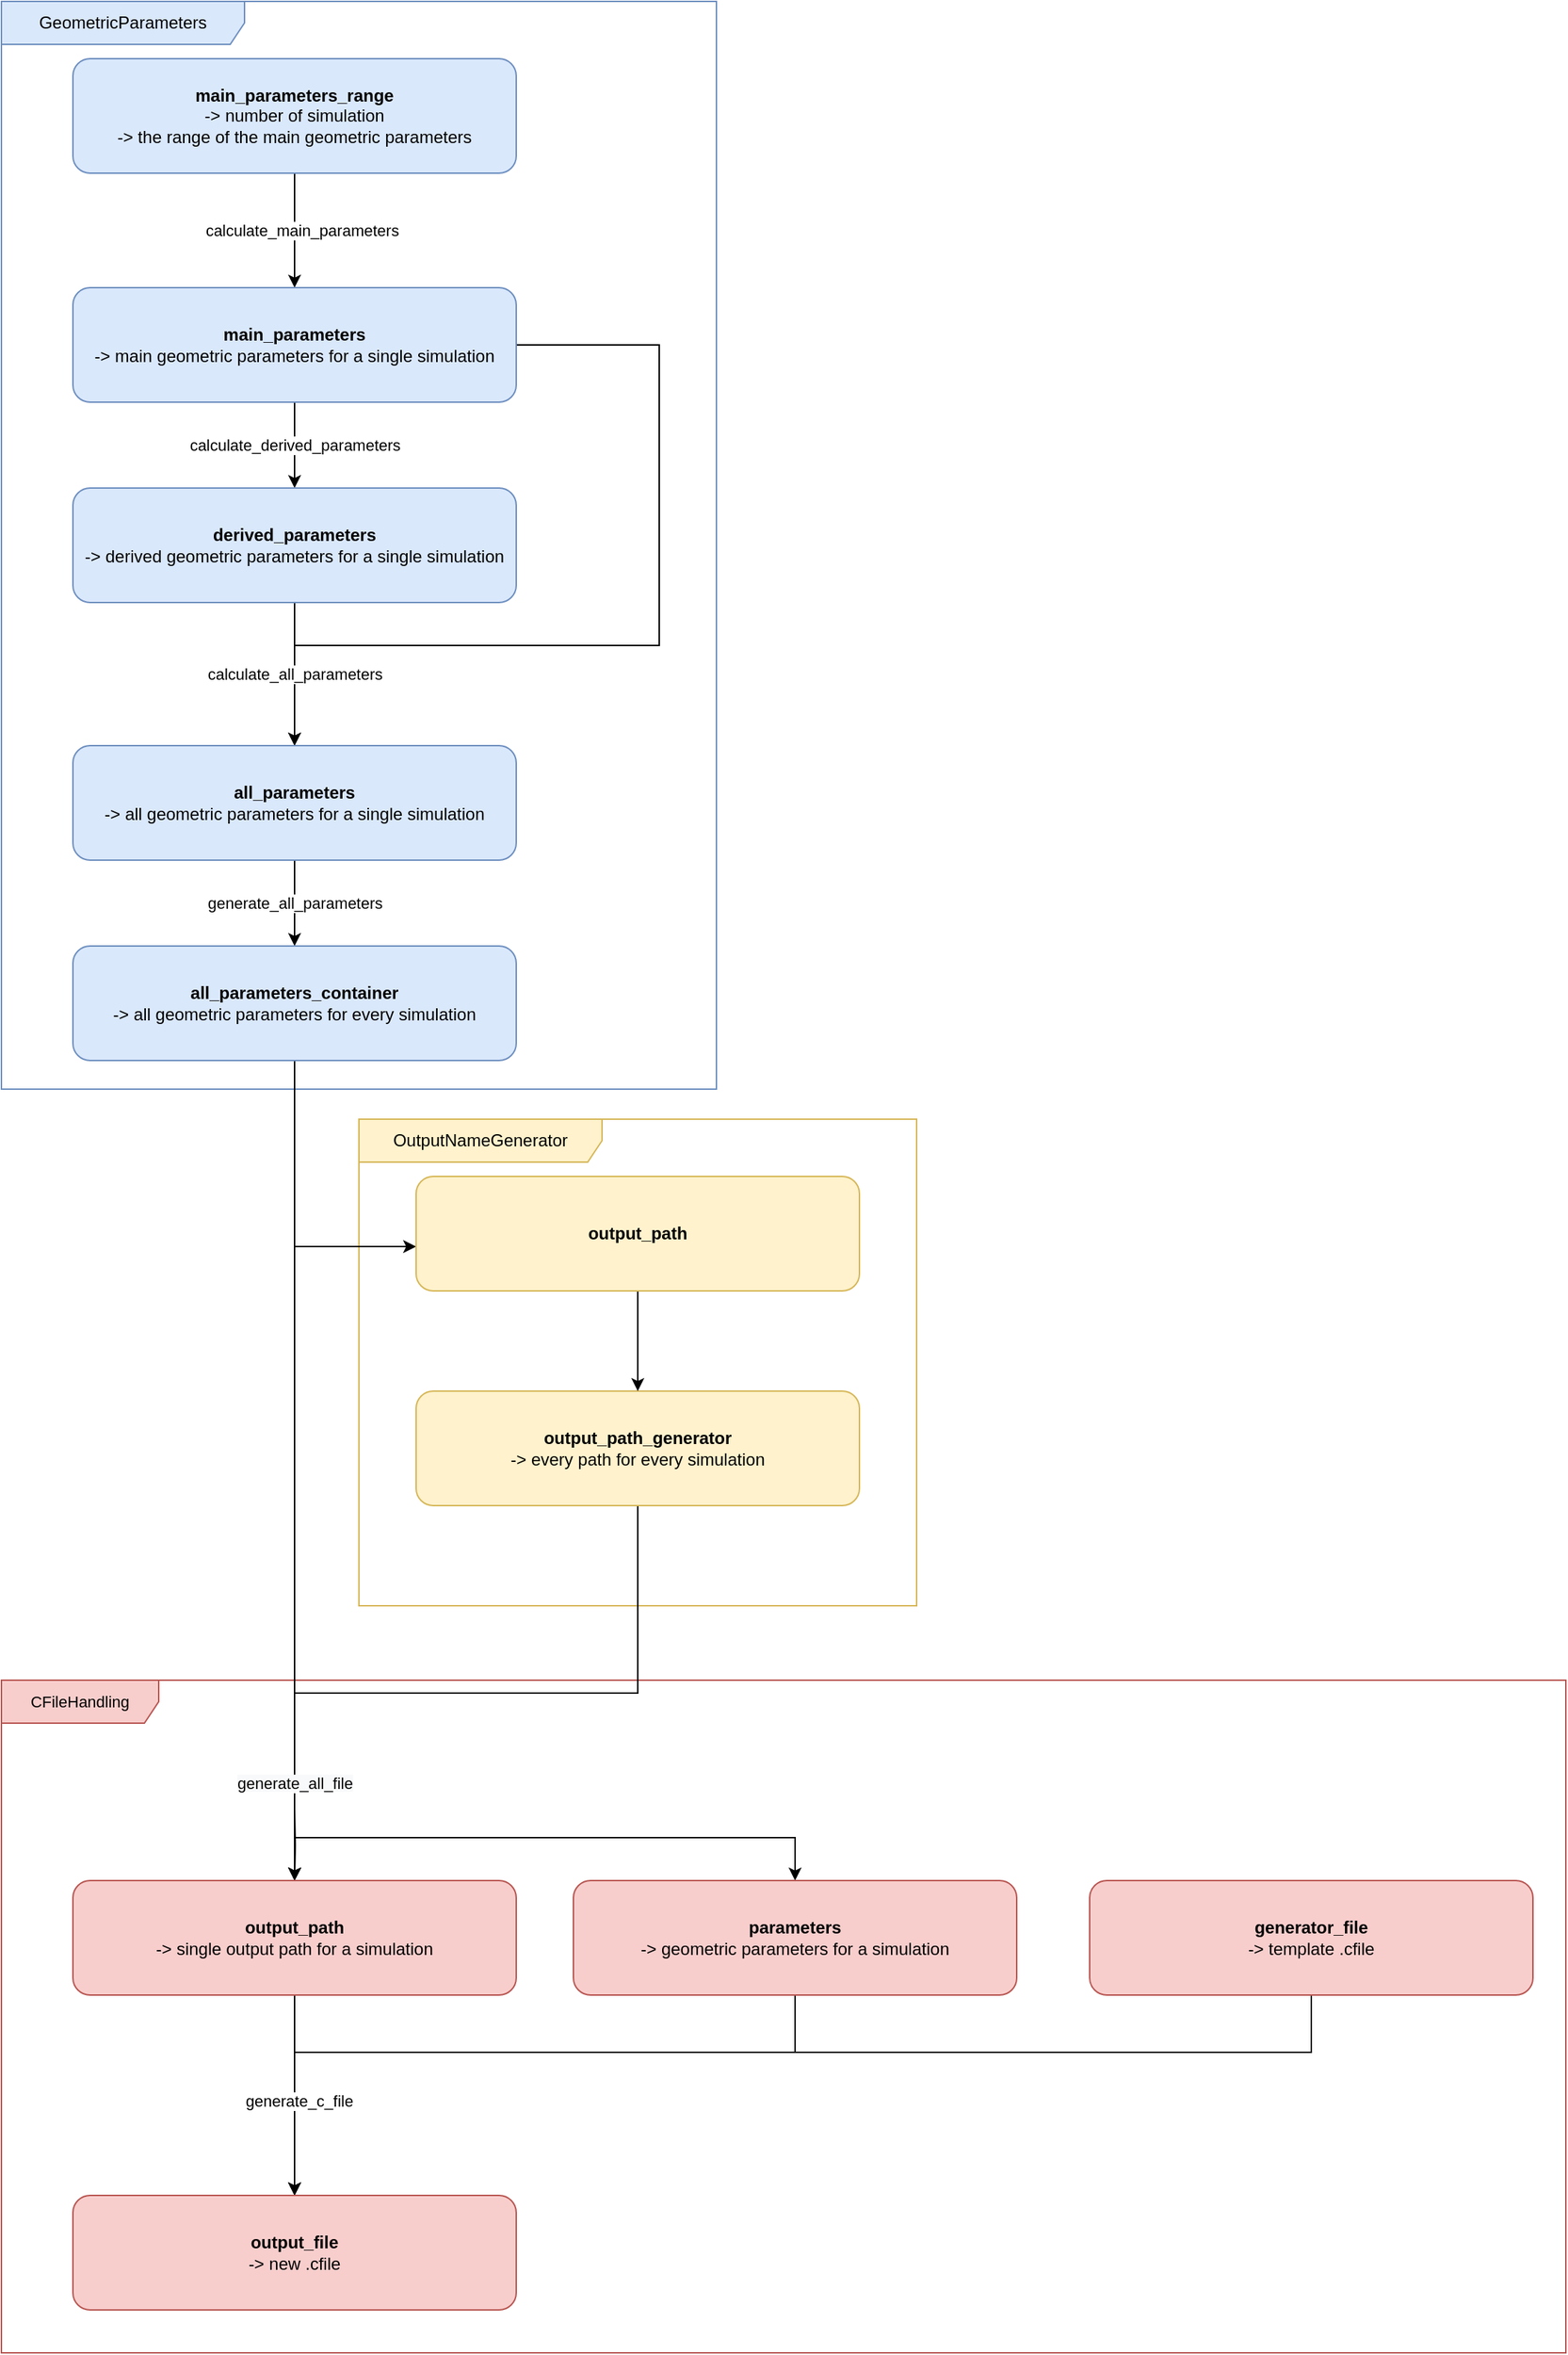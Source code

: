 <mxfile version="16.5.1" type="device"><diagram id="bmzdu6WkqzpIJkwql9MH" name="1 oldal"><mxGraphModel dx="2031" dy="1236" grid="0" gridSize="10" guides="1" tooltips="1" connect="1" arrows="1" fold="1" page="0" pageScale="1" pageWidth="827" pageHeight="1169" math="0" shadow="0"><root><mxCell id="0"/><mxCell id="1" parent="0"/><mxCell id="c2Bi8Wgz20WyUbDw_y-p-40" value="CFileHandling" style="shape=umlFrame;whiteSpace=wrap;html=1;fontSize=11;width=110;height=30;fillColor=#f8cecc;strokeColor=#b85450;" vertex="1" parent="1"><mxGeometry x="170" y="1363" width="1094" height="470" as="geometry"/></mxCell><mxCell id="c2Bi8Wgz20WyUbDw_y-p-23" value="OutputNameGenerator" style="shape=umlFrame;whiteSpace=wrap;html=1;fillColor=#fff2cc;strokeColor=#d6b656;width=170;height=30;" vertex="1" parent="1"><mxGeometry x="420" y="971" width="390" height="340" as="geometry"/></mxCell><mxCell id="c2Bi8Wgz20WyUbDw_y-p-18" value="GeometricParameters" style="shape=umlFrame;whiteSpace=wrap;html=1;fillColor=#dae8fc;strokeColor=#6c8ebf;width=170;height=30;" vertex="1" parent="1"><mxGeometry x="170" y="190" width="500" height="760" as="geometry"/></mxCell><mxCell id="c2Bi8Wgz20WyUbDw_y-p-9" style="edgeStyle=orthogonalEdgeStyle;rounded=0;orthogonalLoop=1;jettySize=auto;html=1;" edge="1" parent="1" source="c2Bi8Wgz20WyUbDw_y-p-1" target="c2Bi8Wgz20WyUbDw_y-p-8"><mxGeometry relative="1" as="geometry"/></mxCell><mxCell id="c2Bi8Wgz20WyUbDw_y-p-10" value="calculate_main_parameters" style="edgeLabel;html=1;align=center;verticalAlign=middle;resizable=0;points=[];" vertex="1" connectable="0" parent="c2Bi8Wgz20WyUbDw_y-p-9"><mxGeometry x="-0.336" y="1" relative="1" as="geometry"><mxPoint x="4" y="13" as="offset"/></mxGeometry></mxCell><mxCell id="c2Bi8Wgz20WyUbDw_y-p-1" value="&lt;b&gt;main_parameters_range&lt;/b&gt;&lt;br&gt;&lt;div&gt;&lt;span&gt;-&amp;gt; number of simulation&lt;/span&gt;&lt;/div&gt;&lt;div&gt;&lt;span&gt;-&amp;gt; the range of the main geometric parameters&lt;/span&gt;&lt;/div&gt;" style="rounded=1;whiteSpace=wrap;html=1;fillColor=#dae8fc;strokeColor=#6c8ebf;" vertex="1" parent="1"><mxGeometry x="220" y="230" width="310" height="80" as="geometry"/></mxCell><mxCell id="c2Bi8Wgz20WyUbDw_y-p-12" value="calculate_derived_parameters" style="edgeStyle=orthogonalEdgeStyle;rounded=0;orthogonalLoop=1;jettySize=auto;html=1;" edge="1" parent="1" source="c2Bi8Wgz20WyUbDw_y-p-8" target="c2Bi8Wgz20WyUbDw_y-p-11"><mxGeometry relative="1" as="geometry"><Array as="points"><mxPoint x="375" y="490"/><mxPoint x="375" y="490"/></Array></mxGeometry></mxCell><mxCell id="c2Bi8Wgz20WyUbDw_y-p-14" style="edgeStyle=orthogonalEdgeStyle;rounded=0;orthogonalLoop=1;jettySize=auto;html=1;" edge="1" parent="1" source="c2Bi8Wgz20WyUbDw_y-p-8" target="c2Bi8Wgz20WyUbDw_y-p-13"><mxGeometry relative="1" as="geometry"><Array as="points"><mxPoint x="630" y="430"/><mxPoint x="630" y="640"/><mxPoint x="375" y="640"/></Array></mxGeometry></mxCell><mxCell id="c2Bi8Wgz20WyUbDw_y-p-8" value="&lt;b&gt;main_parameters&lt;br&gt;&lt;/b&gt;&lt;div&gt;&lt;span&gt;-&amp;gt; main geometric parameters for a single simulation&lt;/span&gt;&lt;/div&gt;" style="rounded=1;whiteSpace=wrap;html=1;fillColor=#dae8fc;strokeColor=#6c8ebf;" vertex="1" parent="1"><mxGeometry x="220" y="390" width="310" height="80" as="geometry"/></mxCell><mxCell id="c2Bi8Wgz20WyUbDw_y-p-15" value="calculate_all_parameters" style="edgeStyle=orthogonalEdgeStyle;rounded=0;orthogonalLoop=1;jettySize=auto;html=1;" edge="1" parent="1" source="c2Bi8Wgz20WyUbDw_y-p-11" target="c2Bi8Wgz20WyUbDw_y-p-13"><mxGeometry relative="1" as="geometry"/></mxCell><mxCell id="c2Bi8Wgz20WyUbDw_y-p-11" value="&lt;b&gt;derived_parameters&lt;/b&gt;&lt;div&gt;&lt;span&gt;-&amp;gt; derived geometric parameters for a single simulation&lt;/span&gt;&lt;/div&gt;" style="rounded=1;whiteSpace=wrap;html=1;fillColor=#dae8fc;strokeColor=#6c8ebf;" vertex="1" parent="1"><mxGeometry x="220" y="530" width="310" height="80" as="geometry"/></mxCell><mxCell id="c2Bi8Wgz20WyUbDw_y-p-17" value="generate_all_parameters" style="edgeStyle=orthogonalEdgeStyle;rounded=0;orthogonalLoop=1;jettySize=auto;html=1;" edge="1" parent="1" source="c2Bi8Wgz20WyUbDw_y-p-13" target="c2Bi8Wgz20WyUbDw_y-p-16"><mxGeometry relative="1" as="geometry"/></mxCell><mxCell id="c2Bi8Wgz20WyUbDw_y-p-13" value="&lt;b&gt;all_parameters&lt;/b&gt;&lt;br&gt;&lt;div&gt;&lt;span&gt;-&amp;gt; all geometric parameters for a single simulation&lt;/span&gt;&lt;/div&gt;" style="rounded=1;whiteSpace=wrap;html=1;fillColor=#dae8fc;strokeColor=#6c8ebf;" vertex="1" parent="1"><mxGeometry x="220" y="710" width="310" height="80" as="geometry"/></mxCell><mxCell id="c2Bi8Wgz20WyUbDw_y-p-38" style="edgeStyle=orthogonalEdgeStyle;rounded=0;orthogonalLoop=1;jettySize=auto;html=1;" edge="1" parent="1" source="c2Bi8Wgz20WyUbDw_y-p-16" target="c2Bi8Wgz20WyUbDw_y-p-28"><mxGeometry relative="1" as="geometry"/></mxCell><mxCell id="c2Bi8Wgz20WyUbDw_y-p-41" style="edgeStyle=orthogonalEdgeStyle;rounded=0;orthogonalLoop=1;jettySize=auto;html=1;fontSize=11;" edge="1" parent="1" source="c2Bi8Wgz20WyUbDw_y-p-16" target="c2Bi8Wgz20WyUbDw_y-p-20"><mxGeometry relative="1" as="geometry"><Array as="points"><mxPoint x="375" y="1060"/></Array></mxGeometry></mxCell><mxCell id="c2Bi8Wgz20WyUbDw_y-p-16" value="&lt;b&gt;all_parameters_container&lt;/b&gt;&lt;br&gt;&lt;div&gt;&lt;span&gt;-&amp;gt; all geometric parameters for every simulation&lt;/span&gt;&lt;/div&gt;" style="rounded=1;whiteSpace=wrap;html=1;fillColor=#dae8fc;strokeColor=#6c8ebf;" vertex="1" parent="1"><mxGeometry x="220" y="850" width="310" height="80" as="geometry"/></mxCell><mxCell id="c2Bi8Wgz20WyUbDw_y-p-37" style="edgeStyle=orthogonalEdgeStyle;rounded=0;orthogonalLoop=1;jettySize=auto;html=1;" edge="1" parent="1" source="c2Bi8Wgz20WyUbDw_y-p-19" target="c2Bi8Wgz20WyUbDw_y-p-28"><mxGeometry relative="1" as="geometry"/></mxCell><mxCell id="c2Bi8Wgz20WyUbDw_y-p-39" value="&lt;span style=&quot;background-color: rgb(248 , 249 , 250)&quot;&gt;&lt;font style=&quot;font-size: 11px&quot;&gt;generate_all_file&lt;/font&gt;&lt;/span&gt;" style="edgeLabel;html=1;align=center;verticalAlign=middle;resizable=0;points=[];" vertex="1" connectable="0" parent="c2Bi8Wgz20WyUbDw_y-p-37"><mxGeometry x="0.729" relative="1" as="geometry"><mxPoint as="offset"/></mxGeometry></mxCell><mxCell id="c2Bi8Wgz20WyUbDw_y-p-19" value="&lt;b&gt;output_path_generator&lt;/b&gt;&lt;br&gt;&lt;div&gt;&lt;span&gt;-&amp;gt; every path for every simulation&lt;/span&gt;&lt;/div&gt;" style="rounded=1;whiteSpace=wrap;html=1;fillColor=#fff2cc;strokeColor=#d6b656;" vertex="1" parent="1"><mxGeometry x="460" y="1161" width="310" height="80" as="geometry"/></mxCell><mxCell id="c2Bi8Wgz20WyUbDw_y-p-22" style="edgeStyle=orthogonalEdgeStyle;rounded=0;orthogonalLoop=1;jettySize=auto;html=1;" edge="1" parent="1" source="c2Bi8Wgz20WyUbDw_y-p-20" target="c2Bi8Wgz20WyUbDw_y-p-19"><mxGeometry relative="1" as="geometry"/></mxCell><mxCell id="c2Bi8Wgz20WyUbDw_y-p-20" value="&lt;b&gt;output_path&lt;br&gt;&lt;/b&gt;" style="rounded=1;whiteSpace=wrap;html=1;fillColor=#fff2cc;strokeColor=#d6b656;" vertex="1" parent="1"><mxGeometry x="460" y="1011" width="310" height="80" as="geometry"/></mxCell><mxCell id="c2Bi8Wgz20WyUbDw_y-p-35" style="edgeStyle=orthogonalEdgeStyle;rounded=0;orthogonalLoop=1;jettySize=auto;html=1;" edge="1" parent="1" source="c2Bi8Wgz20WyUbDw_y-p-24" target="c2Bi8Wgz20WyUbDw_y-p-32"><mxGeometry relative="1" as="geometry"><Array as="points"><mxPoint x="1086" y="1623"/><mxPoint x="375" y="1623"/></Array></mxGeometry></mxCell><mxCell id="c2Bi8Wgz20WyUbDw_y-p-24" value="&lt;b&gt;generator_file&lt;/b&gt;&lt;br&gt;&lt;div&gt;&lt;span&gt;-&amp;gt; template .cfile&lt;/span&gt;&lt;/div&gt;" style="rounded=1;whiteSpace=wrap;html=1;fillColor=#f8cecc;strokeColor=#b85450;" vertex="1" parent="1"><mxGeometry x="931" y="1503" width="310" height="80" as="geometry"/></mxCell><mxCell id="c2Bi8Wgz20WyUbDw_y-p-30" style="edgeStyle=orthogonalEdgeStyle;rounded=0;orthogonalLoop=1;jettySize=auto;html=1;" edge="1" parent="1" target="c2Bi8Wgz20WyUbDw_y-p-28"><mxGeometry relative="1" as="geometry"><mxPoint x="375" y="1453" as="sourcePoint"/></mxGeometry></mxCell><mxCell id="c2Bi8Wgz20WyUbDw_y-p-31" style="edgeStyle=orthogonalEdgeStyle;rounded=0;orthogonalLoop=1;jettySize=auto;html=1;" edge="1" parent="1" target="c2Bi8Wgz20WyUbDw_y-p-29"><mxGeometry relative="1" as="geometry"><mxPoint x="375" y="1453" as="sourcePoint"/><Array as="points"><mxPoint x="375" y="1473"/><mxPoint x="725" y="1473"/></Array></mxGeometry></mxCell><mxCell id="c2Bi8Wgz20WyUbDw_y-p-33" style="edgeStyle=orthogonalEdgeStyle;rounded=0;orthogonalLoop=1;jettySize=auto;html=1;" edge="1" parent="1" source="c2Bi8Wgz20WyUbDw_y-p-28" target="c2Bi8Wgz20WyUbDw_y-p-32"><mxGeometry relative="1" as="geometry"/></mxCell><mxCell id="c2Bi8Wgz20WyUbDw_y-p-28" value="&lt;b&gt;output_path&lt;/b&gt;&lt;br&gt;&lt;div&gt;&lt;span&gt;-&amp;gt; single output path for a simulation&lt;/span&gt;&lt;/div&gt;" style="rounded=1;whiteSpace=wrap;html=1;fillColor=#f8cecc;strokeColor=#b85450;" vertex="1" parent="1"><mxGeometry x="220" y="1503" width="310" height="80" as="geometry"/></mxCell><mxCell id="c2Bi8Wgz20WyUbDw_y-p-34" style="edgeStyle=orthogonalEdgeStyle;rounded=0;orthogonalLoop=1;jettySize=auto;html=1;" edge="1" parent="1" source="c2Bi8Wgz20WyUbDw_y-p-29" target="c2Bi8Wgz20WyUbDw_y-p-32"><mxGeometry relative="1" as="geometry"><Array as="points"><mxPoint x="725" y="1623"/><mxPoint x="375" y="1623"/></Array></mxGeometry></mxCell><mxCell id="c2Bi8Wgz20WyUbDw_y-p-36" value="generate_c_file" style="edgeLabel;html=1;align=center;verticalAlign=middle;resizable=0;points=[];" vertex="1" connectable="0" parent="c2Bi8Wgz20WyUbDw_y-p-34"><mxGeometry x="0.731" y="3" relative="1" as="geometry"><mxPoint as="offset"/></mxGeometry></mxCell><mxCell id="c2Bi8Wgz20WyUbDw_y-p-29" value="&lt;b&gt;parameters&lt;/b&gt;&lt;br&gt;&lt;div&gt;&lt;span&gt;-&amp;gt; geometric parameters for a simulation&lt;/span&gt;&lt;/div&gt;" style="rounded=1;whiteSpace=wrap;html=1;fillColor=#f8cecc;strokeColor=#b85450;" vertex="1" parent="1"><mxGeometry x="570" y="1503" width="310" height="80" as="geometry"/></mxCell><mxCell id="c2Bi8Wgz20WyUbDw_y-p-32" value="&lt;b&gt;output_file&lt;/b&gt;&lt;br&gt;&lt;div&gt;&lt;span&gt;-&amp;gt; new .cfile&lt;/span&gt;&lt;/div&gt;" style="rounded=1;whiteSpace=wrap;html=1;fillColor=#f8cecc;strokeColor=#b85450;" vertex="1" parent="1"><mxGeometry x="220" y="1723" width="310" height="80" as="geometry"/></mxCell></root></mxGraphModel></diagram></mxfile>